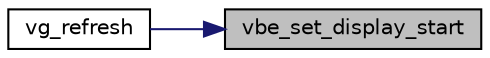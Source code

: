 digraph "vbe_set_display_start"
{
 // LATEX_PDF_SIZE
  edge [fontname="Helvetica",fontsize="10",labelfontname="Helvetica",labelfontsize="10"];
  node [fontname="Helvetica",fontsize="10",shape=record];
  rankdir="RL";
  Node1 [label="vbe_set_display_start",height=0.2,width=0.4,color="black", fillcolor="grey75", style="filled", fontcolor="black",tooltip="Set the pixel to be displayed in the upper left corner of the display."];
  Node1 -> Node2 [dir="back",color="midnightblue",fontsize="10",style="solid",fontname="Helvetica"];
  Node2 [label="vg_refresh",height=0.2,width=0.4,color="black", fillcolor="white", style="filled",URL="$group__video.html#ga04ae3900486ab2a29644ba74fa988401",tooltip="Trigger a screen re-draw."];
}
